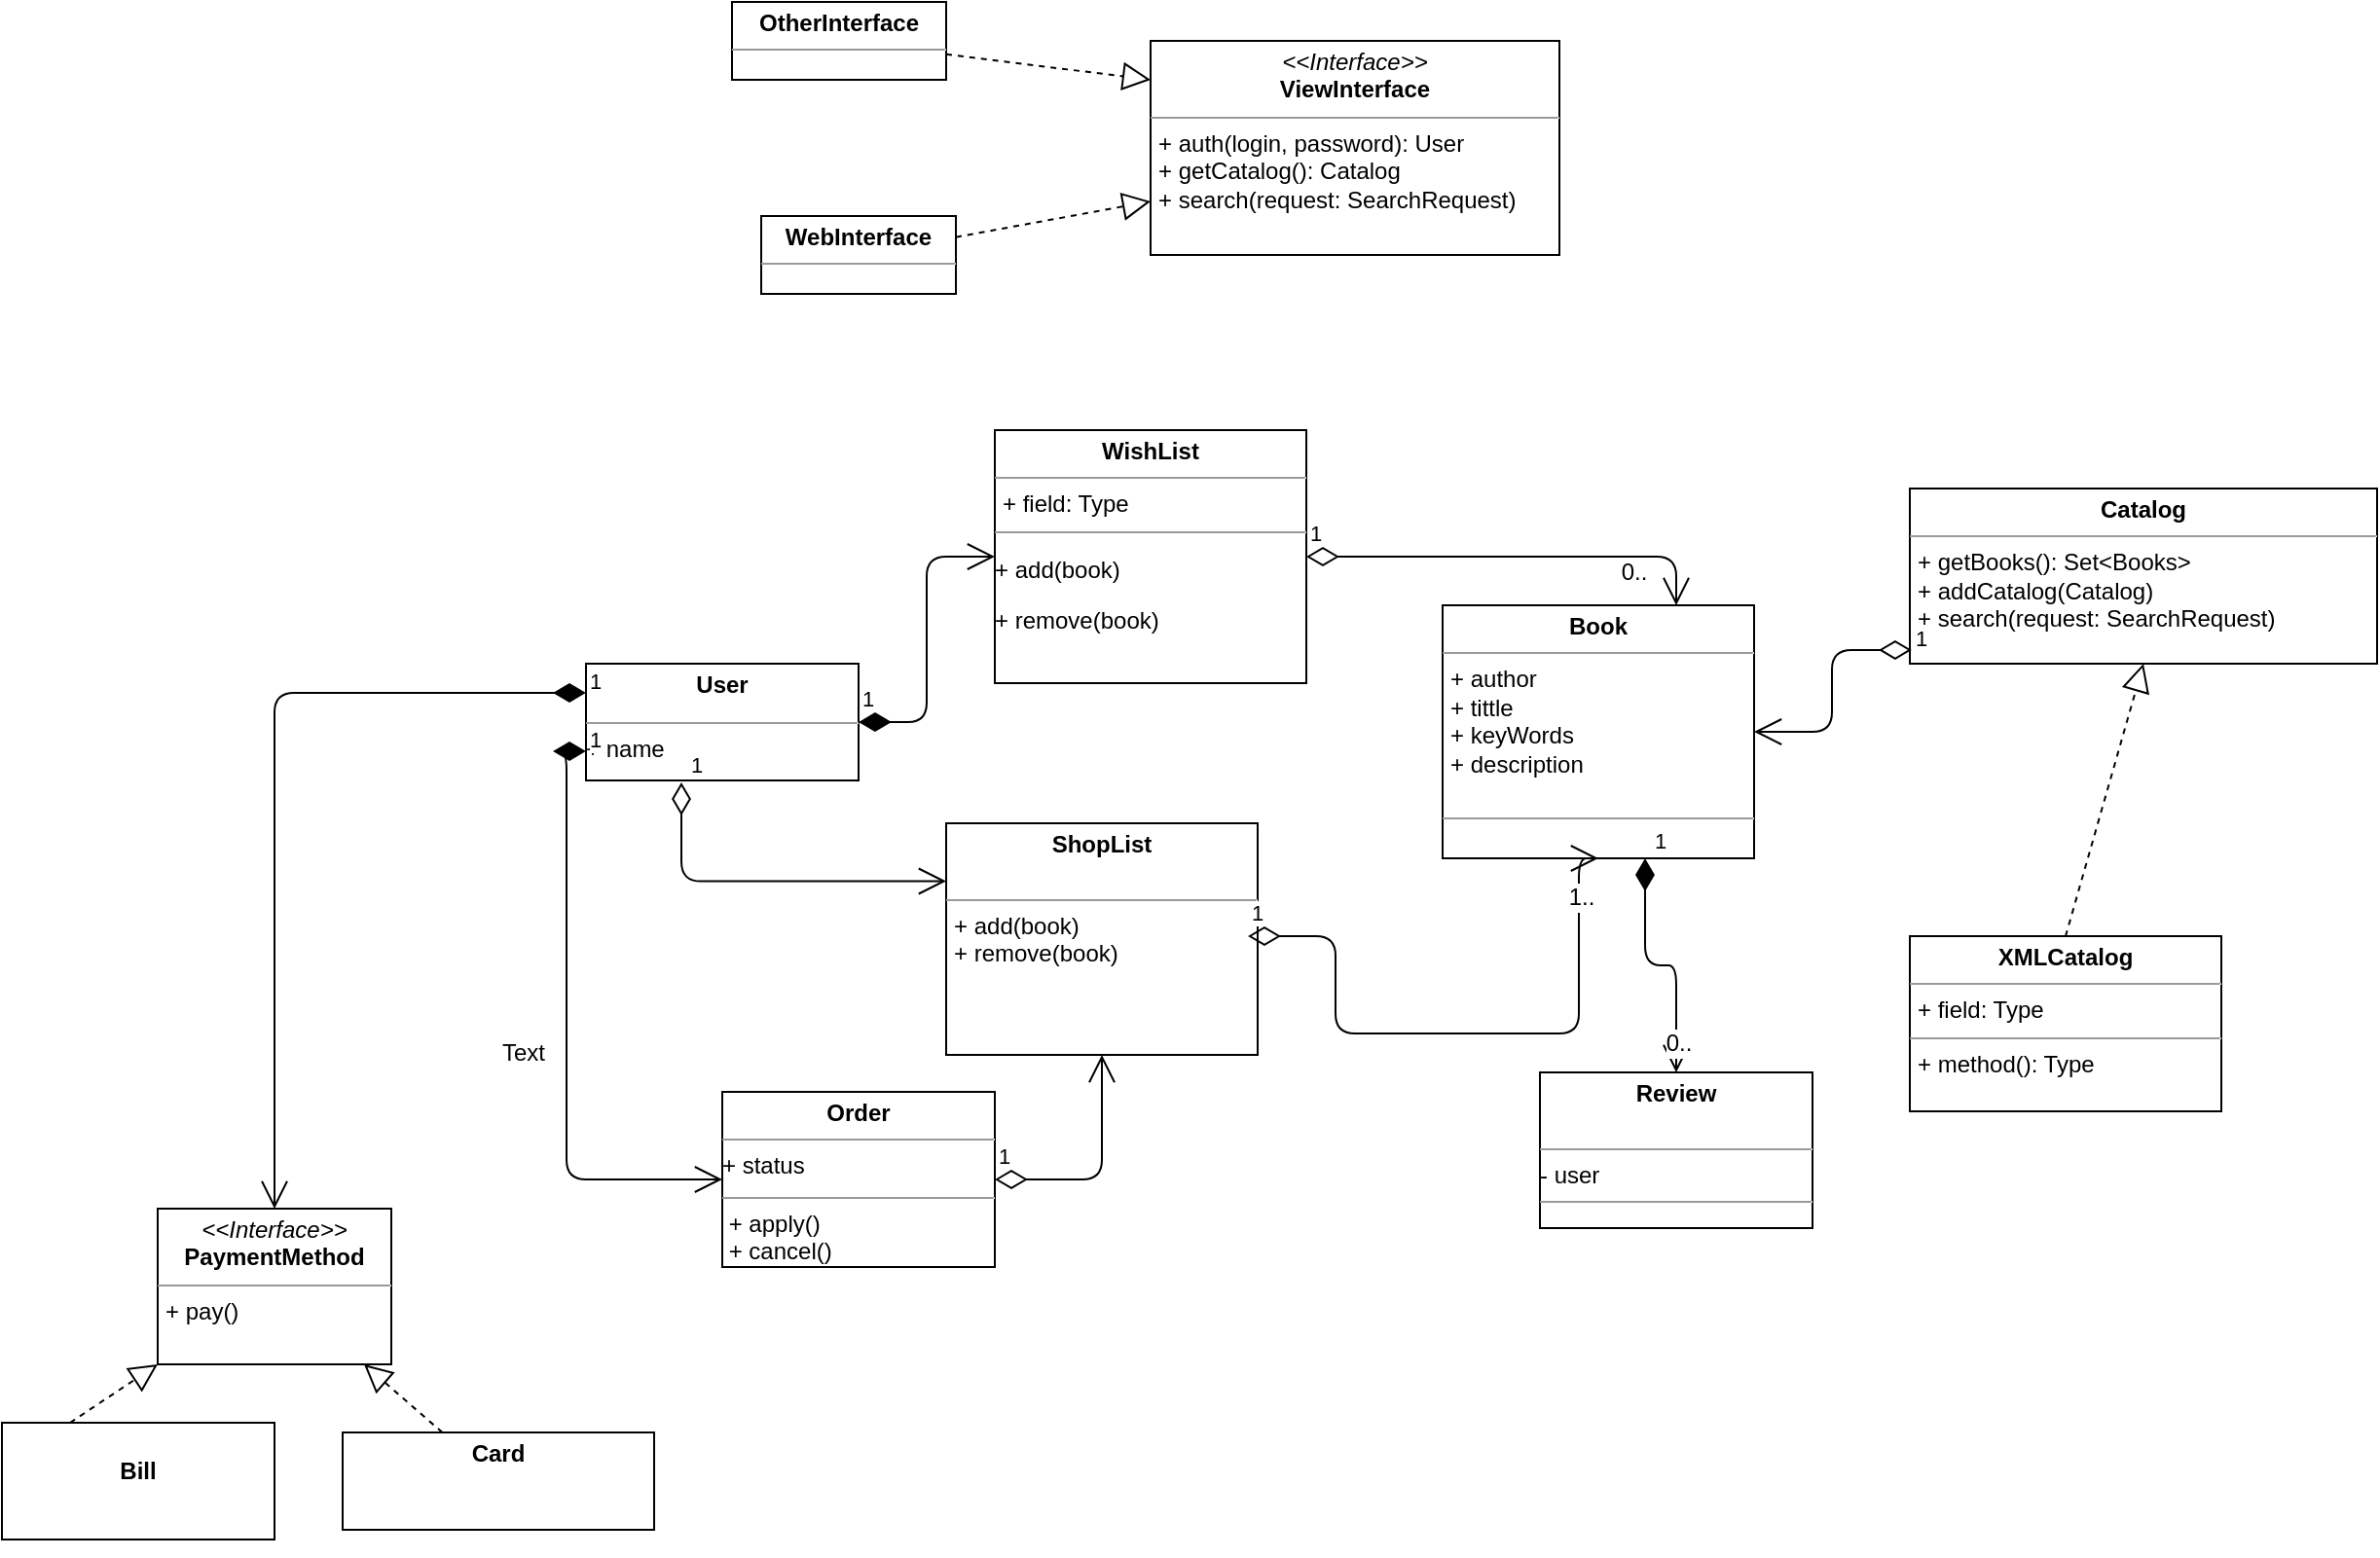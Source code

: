 <mxfile version="10.7.9" type="device"><diagram id="N6uq3nBm-4yRbB70kOUl" name="Page-1"><mxGraphModel dx="1394" dy="734" grid="1" gridSize="10" guides="1" tooltips="1" connect="1" arrows="1" fold="1" page="1" pageScale="1" pageWidth="1169" pageHeight="827" math="0" shadow="0"><root><mxCell id="0"/><mxCell id="1" parent="0"/><mxCell id="KXASdJIsD-7DtFqJWtww-2" value="&lt;p style=&quot;margin: 0px ; margin-top: 4px ; text-align: center&quot;&gt;&lt;i&gt;&amp;lt;&amp;lt;Interface&amp;gt;&amp;gt;&lt;/i&gt;&lt;br&gt;&lt;b&gt;ViewInterface&lt;/b&gt;&lt;/p&gt;&lt;hr size=&quot;1&quot;&gt;&lt;p style=&quot;margin: 0px ; margin-left: 4px&quot;&gt;&lt;span&gt;+ auth(login, password): User&lt;/span&gt;&lt;br&gt;&lt;/p&gt;&lt;p style=&quot;margin: 0px ; margin-left: 4px&quot;&gt;+ getCatalog(): Catalog&lt;/p&gt;&lt;p style=&quot;margin: 0px ; margin-left: 4px&quot;&gt;+ search(request: SearchRequest)&lt;/p&gt;" style="verticalAlign=top;align=left;overflow=fill;fontSize=12;fontFamily=Helvetica;html=1;" vertex="1" parent="1"><mxGeometry x="590" y="40" width="210" height="110" as="geometry"/></mxCell><mxCell id="KXASdJIsD-7DtFqJWtww-5" value="&lt;p style=&quot;margin: 0px ; margin-top: 4px ; text-align: center&quot;&gt;&lt;b&gt;WebInterface&lt;/b&gt;&lt;/p&gt;&lt;hr size=&quot;1&quot;&gt;&lt;p style=&quot;margin: 0px ; margin-left: 4px&quot;&gt;&lt;br&gt;&lt;/p&gt;" style="verticalAlign=top;align=left;overflow=fill;fontSize=12;fontFamily=Helvetica;html=1;" vertex="1" parent="1"><mxGeometry x="390" y="130" width="100" height="40" as="geometry"/></mxCell><mxCell id="KXASdJIsD-7DtFqJWtww-6" value="" style="endArrow=block;dashed=1;endFill=0;endSize=12;html=1;entryX=0;entryY=0.75;entryDx=0;entryDy=0;" edge="1" parent="1" source="KXASdJIsD-7DtFqJWtww-5" target="KXASdJIsD-7DtFqJWtww-2"><mxGeometry width="160" relative="1" as="geometry"><mxPoint x="430" y="185" as="sourcePoint"/><mxPoint x="590" y="185" as="targetPoint"/></mxGeometry></mxCell><mxCell id="KXASdJIsD-7DtFqJWtww-7" value="" style="endArrow=block;dashed=1;endFill=0;endSize=12;html=1;" edge="1" parent="1" source="KXASdJIsD-7DtFqJWtww-3"><mxGeometry width="160" relative="1" as="geometry"><mxPoint x="430" y="60" as="sourcePoint"/><mxPoint x="590" y="60" as="targetPoint"/></mxGeometry></mxCell><mxCell id="KXASdJIsD-7DtFqJWtww-9" value="&lt;p style=&quot;margin: 0px ; margin-top: 4px ; text-align: center&quot;&gt;&lt;b&gt;Catalog&lt;/b&gt;&lt;/p&gt;&lt;hr size=&quot;1&quot;&gt;&lt;p style=&quot;margin: 0px ; margin-left: 4px&quot;&gt;+ getBooks(): Set&amp;lt;Books&amp;gt;&lt;/p&gt;&lt;p style=&quot;margin: 0px ; margin-left: 4px&quot;&gt;+ addCatalog(Catalog)&lt;/p&gt;&lt;p style=&quot;margin: 0px ; margin-left: 4px&quot;&gt;+ search(request: SearchRequest)&lt;/p&gt;" style="verticalAlign=top;align=left;overflow=fill;fontSize=12;fontFamily=Helvetica;html=1;" vertex="1" parent="1"><mxGeometry x="980" y="270" width="240" height="90" as="geometry"/></mxCell><mxCell id="KXASdJIsD-7DtFqJWtww-10" value="&lt;p style=&quot;margin: 0px ; margin-top: 4px ; text-align: center&quot;&gt;&lt;b&gt;Book&lt;/b&gt;&lt;/p&gt;&lt;hr size=&quot;1&quot;&gt;&lt;p style=&quot;margin: 0px ; margin-left: 4px&quot;&gt;+ author&lt;/p&gt;&lt;p style=&quot;margin: 0px ; margin-left: 4px&quot;&gt;+ tittle&lt;/p&gt;&lt;p style=&quot;margin: 0px ; margin-left: 4px&quot;&gt;+ keyWords&lt;/p&gt;&lt;p style=&quot;margin: 0px ; margin-left: 4px&quot;&gt;+ description&lt;/p&gt;&lt;p style=&quot;margin: 0px ; margin-left: 4px&quot;&gt;&lt;br&gt;&lt;/p&gt;&lt;hr size=&quot;1&quot;&gt;&lt;p style=&quot;margin: 0px ; margin-left: 4px&quot;&gt;&lt;br&gt;&lt;/p&gt;" style="verticalAlign=top;align=left;overflow=fill;fontSize=12;fontFamily=Helvetica;html=1;" vertex="1" parent="1"><mxGeometry x="740" y="330" width="160" height="130" as="geometry"/></mxCell><mxCell id="KXASdJIsD-7DtFqJWtww-11" value="&lt;p style=&quot;margin: 0px ; margin-top: 4px ; text-align: center&quot;&gt;&lt;i&gt;&amp;lt;&amp;lt;Interface&amp;gt;&amp;gt;&lt;/i&gt;&lt;br&gt;&lt;b&gt;PaymentMethod&lt;/b&gt;&lt;/p&gt;&lt;hr size=&quot;1&quot;&gt;&lt;p style=&quot;margin: 0px ; margin-left: 4px&quot;&gt;+ pay()&lt;/p&gt;" style="verticalAlign=top;align=left;overflow=fill;fontSize=12;fontFamily=Helvetica;html=1;" vertex="1" parent="1"><mxGeometry x="80" y="640" width="120" height="80" as="geometry"/></mxCell><mxCell id="KXASdJIsD-7DtFqJWtww-12" value="&lt;p style=&quot;margin: 0px ; margin-top: 4px ; text-align: center&quot;&gt;&lt;b&gt;Card&lt;/b&gt;&lt;/p&gt;" style="verticalAlign=top;align=left;overflow=fill;fontSize=12;fontFamily=Helvetica;html=1;" vertex="1" parent="1"><mxGeometry x="175" y="755" width="160" height="50" as="geometry"/></mxCell><mxCell id="KXASdJIsD-7DtFqJWtww-3" value="&lt;p style=&quot;margin: 0px ; margin-top: 4px ; text-align: center&quot;&gt;&lt;b&gt;OtherInterface&lt;/b&gt;&lt;br&gt;&lt;/p&gt;&lt;hr size=&quot;1&quot;&gt;&lt;p style=&quot;margin: 0px ; margin-left: 4px&quot;&gt;&lt;br&gt;&lt;/p&gt;" style="verticalAlign=top;align=left;overflow=fill;fontSize=12;fontFamily=Helvetica;html=1;" vertex="1" parent="1"><mxGeometry x="375" y="20" width="110" height="40" as="geometry"/></mxCell><mxCell id="KXASdJIsD-7DtFqJWtww-19" value="&lt;p style=&quot;margin: 0px ; margin-top: 4px ; text-align: center&quot;&gt;&lt;br&gt;&lt;b&gt;Bill&lt;/b&gt;&lt;/p&gt;&lt;p style=&quot;margin: 0px ; margin-top: 4px ; text-align: center&quot;&gt;&lt;b&gt;&lt;br&gt;&lt;/b&gt;&lt;/p&gt;" style="verticalAlign=top;align=left;overflow=fill;fontSize=12;fontFamily=Helvetica;html=1;" vertex="1" parent="1"><mxGeometry y="750" width="140" height="60" as="geometry"/></mxCell><mxCell id="KXASdJIsD-7DtFqJWtww-21" style="edgeStyle=orthogonalEdgeStyle;rounded=0;orthogonalLoop=1;jettySize=auto;html=1;exitX=0.5;exitY=1;exitDx=0;exitDy=0;" edge="1" parent="1" source="KXASdJIsD-7DtFqJWtww-19" target="KXASdJIsD-7DtFqJWtww-19"><mxGeometry relative="1" as="geometry"/></mxCell><mxCell id="KXASdJIsD-7DtFqJWtww-22" style="edgeStyle=orthogonalEdgeStyle;rounded=0;orthogonalLoop=1;jettySize=auto;html=1;exitX=0.5;exitY=1;exitDx=0;exitDy=0;" edge="1" parent="1" source="KXASdJIsD-7DtFqJWtww-19" target="KXASdJIsD-7DtFqJWtww-19"><mxGeometry relative="1" as="geometry"/></mxCell><mxCell id="KXASdJIsD-7DtFqJWtww-23" value="&lt;p style=&quot;margin: 0px ; margin-top: 4px ; text-align: center&quot;&gt;&lt;b&gt;User&lt;/b&gt;&lt;/p&gt;&lt;p style=&quot;margin: 0px ; margin-top: 4px ; text-align: center&quot;&gt;&lt;/p&gt;&lt;div style=&quot;height: 2px&quot;&gt;&lt;/div&gt;&lt;hr size=&quot;1&quot;&gt;&lt;div style=&quot;height: 2px&quot;&gt;+ name&lt;/div&gt;" style="verticalAlign=top;align=left;overflow=fill;fontSize=12;fontFamily=Helvetica;html=1;" vertex="1" parent="1"><mxGeometry x="300" y="360" width="140" height="60" as="geometry"/></mxCell><mxCell id="KXASdJIsD-7DtFqJWtww-24" value="&lt;p style=&quot;margin: 0px ; margin-top: 4px ; text-align: center&quot;&gt;&lt;b&gt;ShopList&lt;/b&gt;&lt;/p&gt;&lt;p style=&quot;margin: 0px ; margin-left: 4px&quot;&gt;&lt;br&gt;&lt;/p&gt;&lt;hr size=&quot;1&quot;&gt;&lt;p style=&quot;margin: 0px ; margin-left: 4px&quot;&gt;+ add(book)&lt;/p&gt;&lt;p style=&quot;margin: 0px ; margin-left: 4px&quot;&gt;+ remove(book)&lt;/p&gt;" style="verticalAlign=top;align=left;overflow=fill;fontSize=12;fontFamily=Helvetica;html=1;" vertex="1" parent="1"><mxGeometry x="485" y="442" width="160" height="119" as="geometry"/></mxCell><mxCell id="KXASdJIsD-7DtFqJWtww-25" value="&lt;p style=&quot;margin: 0px ; margin-top: 4px ; text-align: center&quot;&gt;&lt;b&gt;Order&lt;/b&gt;&lt;/p&gt;&lt;hr size=&quot;1&quot;&gt;+ status&lt;br&gt;&lt;div style=&quot;height: 2px&quot;&gt;&lt;br&gt;&lt;/div&gt;&lt;hr size=&quot;1&quot;&gt;&lt;div style=&quot;height: 2px&quot;&gt;&amp;nbsp;+ apply()&lt;/div&gt;&lt;div style=&quot;height: 2px&quot;&gt;&lt;br&gt;&lt;/div&gt;&lt;div style=&quot;height: 2px&quot;&gt;&lt;br&gt;&lt;/div&gt;&lt;div style=&quot;height: 2px&quot;&gt;&lt;br&gt;&lt;/div&gt;&lt;div style=&quot;height: 2px&quot;&gt;&lt;br&gt;&lt;/div&gt;&lt;div style=&quot;height: 2px&quot;&gt;&amp;nbsp;&lt;/div&gt;&lt;div style=&quot;height: 2px&quot;&gt;&lt;br&gt;&lt;/div&gt;&lt;div style=&quot;height: 2px&quot;&gt;&amp;nbsp;+ cancel()&lt;/div&gt;" style="verticalAlign=top;align=left;overflow=fill;fontSize=12;fontFamily=Helvetica;html=1;" vertex="1" parent="1"><mxGeometry x="370" y="580" width="140" height="90" as="geometry"/></mxCell><mxCell id="KXASdJIsD-7DtFqJWtww-28" value="&lt;p style=&quot;margin: 0px ; margin-top: 4px ; text-align: center&quot;&gt;&lt;b&gt;Review&lt;/b&gt;&lt;/p&gt;&lt;br&gt;&lt;hr size=&quot;1&quot;&gt;&lt;div style=&quot;height: 2px&quot;&gt;- user&lt;/div&gt;&lt;div style=&quot;height: 2px&quot;&gt;&lt;br&gt;&lt;/div&gt;&lt;div style=&quot;height: 2px&quot;&gt;&lt;br&gt;&lt;/div&gt;&lt;div style=&quot;height: 2px&quot;&gt;&lt;br&gt;&lt;/div&gt;&lt;div style=&quot;height: 2px&quot;&gt;&lt;br&gt;&lt;/div&gt;&lt;div style=&quot;height: 2px&quot;&gt;&lt;br&gt;&lt;/div&gt;&lt;div style=&quot;height: 2px&quot;&gt;&lt;br&gt;&lt;/div&gt;&lt;hr size=&quot;1&quot;&gt;&lt;div style=&quot;height: 2px&quot;&gt;&lt;/div&gt;" style="verticalAlign=top;align=left;overflow=fill;fontSize=12;fontFamily=Helvetica;html=1;" vertex="1" parent="1"><mxGeometry x="790" y="570" width="140" height="80" as="geometry"/></mxCell><mxCell id="KXASdJIsD-7DtFqJWtww-29" value="&lt;p style=&quot;margin: 0px ; margin-top: 4px ; text-align: center&quot;&gt;&lt;b&gt;XMLCatalog&lt;/b&gt;&lt;/p&gt;&lt;hr size=&quot;1&quot;&gt;&lt;p style=&quot;margin: 0px ; margin-left: 4px&quot;&gt;+ field: Type&lt;/p&gt;&lt;hr size=&quot;1&quot;&gt;&lt;p style=&quot;margin: 0px ; margin-left: 4px&quot;&gt;+ method(): Type&lt;/p&gt;" style="verticalAlign=top;align=left;overflow=fill;fontSize=12;fontFamily=Helvetica;html=1;" vertex="1" parent="1"><mxGeometry x="980" y="500" width="160" height="90" as="geometry"/></mxCell><mxCell id="KXASdJIsD-7DtFqJWtww-30" value="&lt;p style=&quot;margin: 0px ; margin-top: 4px ; text-align: center&quot;&gt;&lt;b&gt;WishList&lt;/b&gt;&lt;/p&gt;&lt;hr size=&quot;1&quot;&gt;&lt;p style=&quot;margin: 0px ; margin-left: 4px&quot;&gt;+ field: Type&lt;/p&gt;&lt;hr size=&quot;1&quot;&gt;&lt;p&gt;&lt;span&gt;+ add(book)&lt;/span&gt;&lt;/p&gt;&lt;p&gt;+ remove(book)&lt;/p&gt;" style="verticalAlign=top;align=left;overflow=fill;fontSize=12;fontFamily=Helvetica;html=1;" vertex="1" parent="1"><mxGeometry x="510" y="240" width="160" height="130" as="geometry"/></mxCell><mxCell id="KXASdJIsD-7DtFqJWtww-31" value="1" style="endArrow=open;html=1;endSize=12;startArrow=diamondThin;startSize=14;startFill=1;edgeStyle=orthogonalEdgeStyle;align=left;verticalAlign=bottom;entryX=0;entryY=0.5;entryDx=0;entryDy=0;" edge="1" parent="1" source="KXASdJIsD-7DtFqJWtww-23" target="KXASdJIsD-7DtFqJWtww-30"><mxGeometry x="-1" y="3" relative="1" as="geometry"><mxPoint x="590" y="200" as="sourcePoint"/><mxPoint x="590" y="200" as="targetPoint"/></mxGeometry></mxCell><mxCell id="KXASdJIsD-7DtFqJWtww-33" value="1" style="endArrow=open;html=1;endSize=12;startArrow=diamondThin;startSize=14;startFill=0;edgeStyle=orthogonalEdgeStyle;align=left;verticalAlign=bottom;entryX=0.5;entryY=1;entryDx=0;entryDy=0;" edge="1" parent="1" target="KXASdJIsD-7DtFqJWtww-10"><mxGeometry x="-1" y="3" relative="1" as="geometry"><mxPoint x="640" y="500" as="sourcePoint"/><mxPoint x="800" y="500" as="targetPoint"/><Array as="points"><mxPoint x="685" y="500"/><mxPoint x="685" y="550"/><mxPoint x="810" y="550"/></Array></mxGeometry></mxCell><mxCell id="KXASdJIsD-7DtFqJWtww-37" value="1..&lt;br&gt;" style="text;html=1;resizable=0;points=[];align=center;verticalAlign=middle;labelBackgroundColor=#ffffff;fontFamily=Helvetica;" vertex="1" connectable="0" parent="KXASdJIsD-7DtFqJWtww-33"><mxGeometry x="0.817" y="-1" relative="1" as="geometry"><mxPoint as="offset"/></mxGeometry></mxCell><object label="1" hi="" id="KXASdJIsD-7DtFqJWtww-34"><mxCell style="endArrow=open;html=1;endSize=12;startArrow=diamondThin;startSize=14;startFill=0;edgeStyle=orthogonalEdgeStyle;align=left;verticalAlign=bottom;entryX=0.75;entryY=0;entryDx=0;entryDy=0;fontFamily=Helvetica;" edge="1" parent="1" source="KXASdJIsD-7DtFqJWtww-30" target="KXASdJIsD-7DtFqJWtww-10"><mxGeometry x="-1" y="3" relative="1" as="geometry"><mxPoint x="680" y="289.5" as="sourcePoint"/><mxPoint x="840" y="289.5" as="targetPoint"/></mxGeometry></mxCell></object><mxCell id="KXASdJIsD-7DtFqJWtww-36" value="0.." style="text;html=1;resizable=0;points=[];align=center;verticalAlign=middle;labelBackgroundColor=#ffffff;fontFamily=Helvetica;" vertex="1" connectable="0" parent="KXASdJIsD-7DtFqJWtww-34"><mxGeometry x="0.563" y="-8" relative="1" as="geometry"><mxPoint as="offset"/></mxGeometry></mxCell><mxCell id="KXASdJIsD-7DtFqJWtww-38" value="1" style="endArrow=open;html=1;endSize=12;startArrow=diamondThin;startSize=14;startFill=1;edgeStyle=orthogonalEdgeStyle;align=left;verticalAlign=bottom;fontFamily=Helvetica;exitX=0;exitY=0.75;exitDx=0;exitDy=0;entryX=0;entryY=0.5;entryDx=0;entryDy=0;" edge="1" parent="1" source="KXASdJIsD-7DtFqJWtww-23" target="KXASdJIsD-7DtFqJWtww-25"><mxGeometry x="-1" y="3" relative="1" as="geometry"><mxPoint x="10" y="800" as="sourcePoint"/><mxPoint x="170" y="800" as="targetPoint"/></mxGeometry></mxCell><mxCell id="KXASdJIsD-7DtFqJWtww-39" value="1" style="endArrow=open;html=1;endSize=12;startArrow=diamondThin;startSize=14;startFill=1;edgeStyle=orthogonalEdgeStyle;align=left;verticalAlign=bottom;fontFamily=Helvetica;exitX=0;exitY=0.25;exitDx=0;exitDy=0;" edge="1" parent="1" source="KXASdJIsD-7DtFqJWtww-23" target="KXASdJIsD-7DtFqJWtww-11"><mxGeometry x="-1" y="3" relative="1" as="geometry"><mxPoint x="40" y="480" as="sourcePoint"/><mxPoint x="200" y="480" as="targetPoint"/></mxGeometry></mxCell><mxCell id="KXASdJIsD-7DtFqJWtww-40" value="Text" style="text;html=1;resizable=0;points=[];autosize=1;align=left;verticalAlign=top;spacingTop=-4;fontFamily=Helvetica;" vertex="1" parent="1"><mxGeometry x="255" y="550" width="40" height="20" as="geometry"/></mxCell><mxCell id="KXASdJIsD-7DtFqJWtww-41" value="" style="endArrow=block;dashed=1;endFill=0;endSize=12;html=1;exitX=0.25;exitY=0;exitDx=0;exitDy=0;" edge="1" parent="1" source="KXASdJIsD-7DtFqJWtww-19" target="KXASdJIsD-7DtFqJWtww-11"><mxGeometry width="160" relative="1" as="geometry"><mxPoint x="35" y="723.281" as="sourcePoint"/><mxPoint x="140" y="720" as="targetPoint"/><Array as="points"/></mxGeometry></mxCell><mxCell id="KXASdJIsD-7DtFqJWtww-42" value="" style="endArrow=block;dashed=1;endFill=0;endSize=12;html=1;fontFamily=Helvetica;" edge="1" parent="1" source="KXASdJIsD-7DtFqJWtww-12" target="KXASdJIsD-7DtFqJWtww-11"><mxGeometry width="160" relative="1" as="geometry"><mxPoint x="280" y="750" as="sourcePoint"/><mxPoint x="440" y="710" as="targetPoint"/></mxGeometry></mxCell><mxCell id="KXASdJIsD-7DtFqJWtww-45" value="1" style="endArrow=open;html=1;endSize=12;startArrow=diamondThin;startSize=14;startFill=0;edgeStyle=orthogonalEdgeStyle;align=left;verticalAlign=bottom;fontFamily=Helvetica;exitX=0.35;exitY=1.017;exitDx=0;exitDy=0;exitPerimeter=0;entryX=0;entryY=0.25;entryDx=0;entryDy=0;" edge="1" parent="1" source="KXASdJIsD-7DtFqJWtww-23" target="KXASdJIsD-7DtFqJWtww-24"><mxGeometry x="-1" y="3" relative="1" as="geometry"><mxPoint x="360" y="480" as="sourcePoint"/><mxPoint x="520" y="480" as="targetPoint"/></mxGeometry></mxCell><mxCell id="KXASdJIsD-7DtFqJWtww-46" value="1" style="endArrow=open;html=1;endSize=12;startArrow=diamondThin;startSize=14;startFill=0;edgeStyle=orthogonalEdgeStyle;align=left;verticalAlign=bottom;fontFamily=Helvetica;exitX=1;exitY=0.5;exitDx=0;exitDy=0;entryX=0.5;entryY=1;entryDx=0;entryDy=0;" edge="1" parent="1" source="KXASdJIsD-7DtFqJWtww-25" target="KXASdJIsD-7DtFqJWtww-24"><mxGeometry x="-1" y="3" relative="1" as="geometry"><mxPoint x="359" y="431" as="sourcePoint"/><mxPoint x="495" y="474" as="targetPoint"/></mxGeometry></mxCell><mxCell id="KXASdJIsD-7DtFqJWtww-47" value="1" style="endArrow=open;html=1;endSize=12;startArrow=diamondThin;startSize=14;startFill=1;edgeStyle=orthogonalEdgeStyle;align=left;verticalAlign=bottom;fontFamily=Helvetica;exitX=0.65;exitY=1;exitDx=0;exitDy=0;exitPerimeter=0;entryX=0.5;entryY=0;entryDx=0;entryDy=0;" edge="1" parent="1" source="KXASdJIsD-7DtFqJWtww-10" target="KXASdJIsD-7DtFqJWtww-28"><mxGeometry x="-1" y="3" relative="1" as="geometry"><mxPoint x="840" y="470" as="sourcePoint"/><mxPoint x="1000" y="470" as="targetPoint"/></mxGeometry></mxCell><mxCell id="KXASdJIsD-7DtFqJWtww-51" value="0..&lt;br&gt;" style="text;html=1;resizable=0;points=[];align=center;verticalAlign=middle;labelBackgroundColor=#ffffff;fontFamily=Helvetica;" vertex="1" connectable="0" parent="KXASdJIsD-7DtFqJWtww-47"><mxGeometry x="0.759" y="1" relative="1" as="geometry"><mxPoint as="offset"/></mxGeometry></mxCell><mxCell id="KXASdJIsD-7DtFqJWtww-52" value="1" style="endArrow=open;html=1;endSize=12;startArrow=diamondThin;startSize=14;startFill=0;edgeStyle=orthogonalEdgeStyle;align=left;verticalAlign=bottom;fontFamily=Helvetica;entryX=1;entryY=0.5;entryDx=0;entryDy=0;exitX=0.004;exitY=0.922;exitDx=0;exitDy=0;exitPerimeter=0;" edge="1" parent="1" source="KXASdJIsD-7DtFqJWtww-9" target="KXASdJIsD-7DtFqJWtww-10"><mxGeometry x="-1" y="3" relative="1" as="geometry"><mxPoint x="980" y="400" as="sourcePoint"/><mxPoint x="1140" y="400" as="targetPoint"/></mxGeometry></mxCell><mxCell id="KXASdJIsD-7DtFqJWtww-54" value="" style="endArrow=block;dashed=1;endFill=0;endSize=12;html=1;fontFamily=Helvetica;entryX=0.5;entryY=1;entryDx=0;entryDy=0;" edge="1" parent="1" target="KXASdJIsD-7DtFqJWtww-9"><mxGeometry width="160" relative="1" as="geometry"><mxPoint x="1060" y="500" as="sourcePoint"/><mxPoint x="1220" y="500" as="targetPoint"/></mxGeometry></mxCell></root></mxGraphModel></diagram></mxfile>